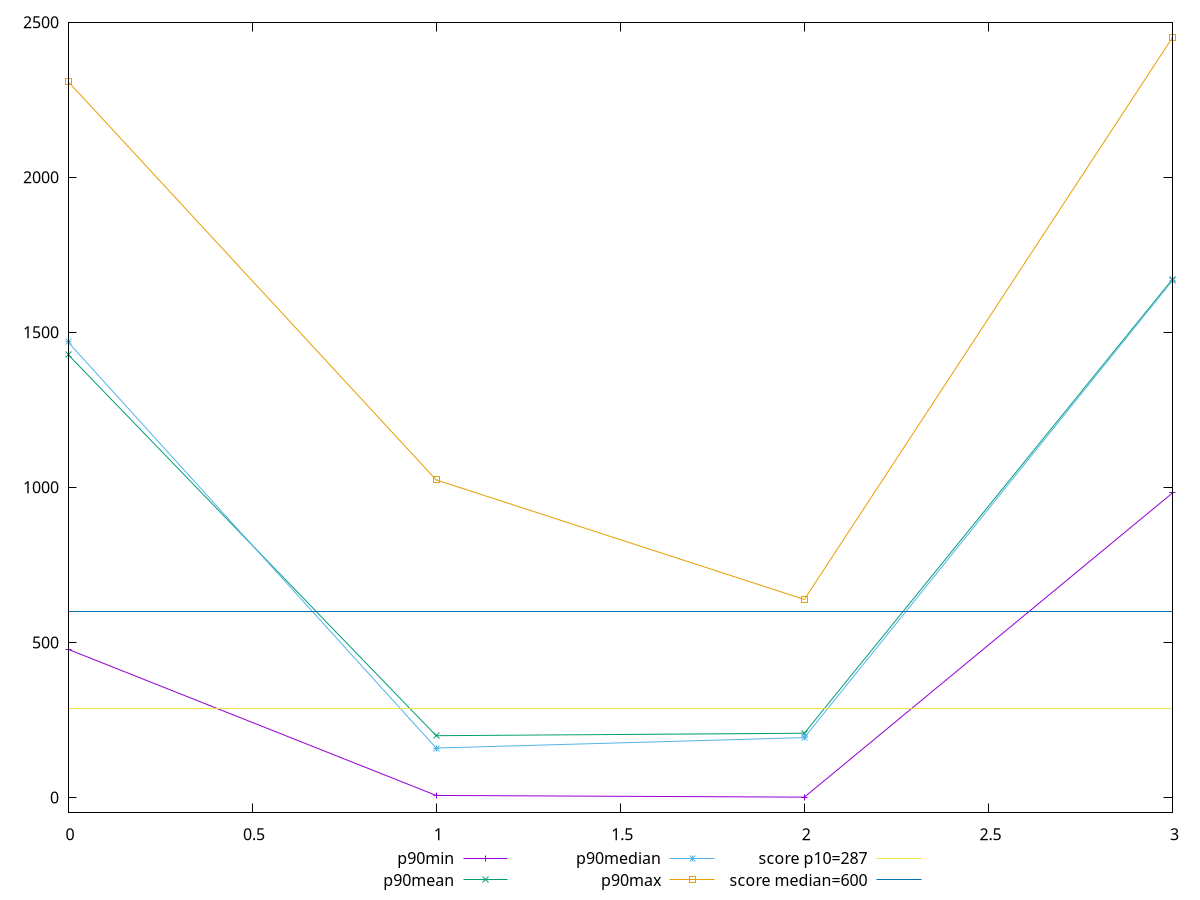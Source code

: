 reset

$p90Min <<EOF
0 477.7570000000014
1 6.5
2 1
3 982
EOF

$p90Mean <<EOF
0 1428.4134941489365
1 199.15666382978722
2 207.10752903225813
3 1671.2659893617024
EOF

$p90Median <<EOF
0 1468.8497499999996
1 159.37099999999992
2 193
3 1666.9182499999977
EOF

$p90Max <<EOF
0 2308.999999999999
1 1024.0420000000004
2 638.5140000000002
3 2450.6820000000016
EOF

set key outside below
set xrange [0:3]
set yrange [-47.993640000000035:2499.6756400000017]
set trange [-47.993640000000035:2499.6756400000017]
set terminal svg size 640, 560 enhanced background rgb 'white'
set output "report/report_00029_2021-02-24T13-36-40.390Z/total-blocking-time/progression/value.svg"

plot $p90Min title "p90min" with linespoints, \
     $p90Mean title "p90mean" with linespoints, \
     $p90Median title "p90median" with linespoints, \
     $p90Max title "p90max" with linespoints, \
     287 title "score p10=287", \
     600 title "score median=600"

reset
